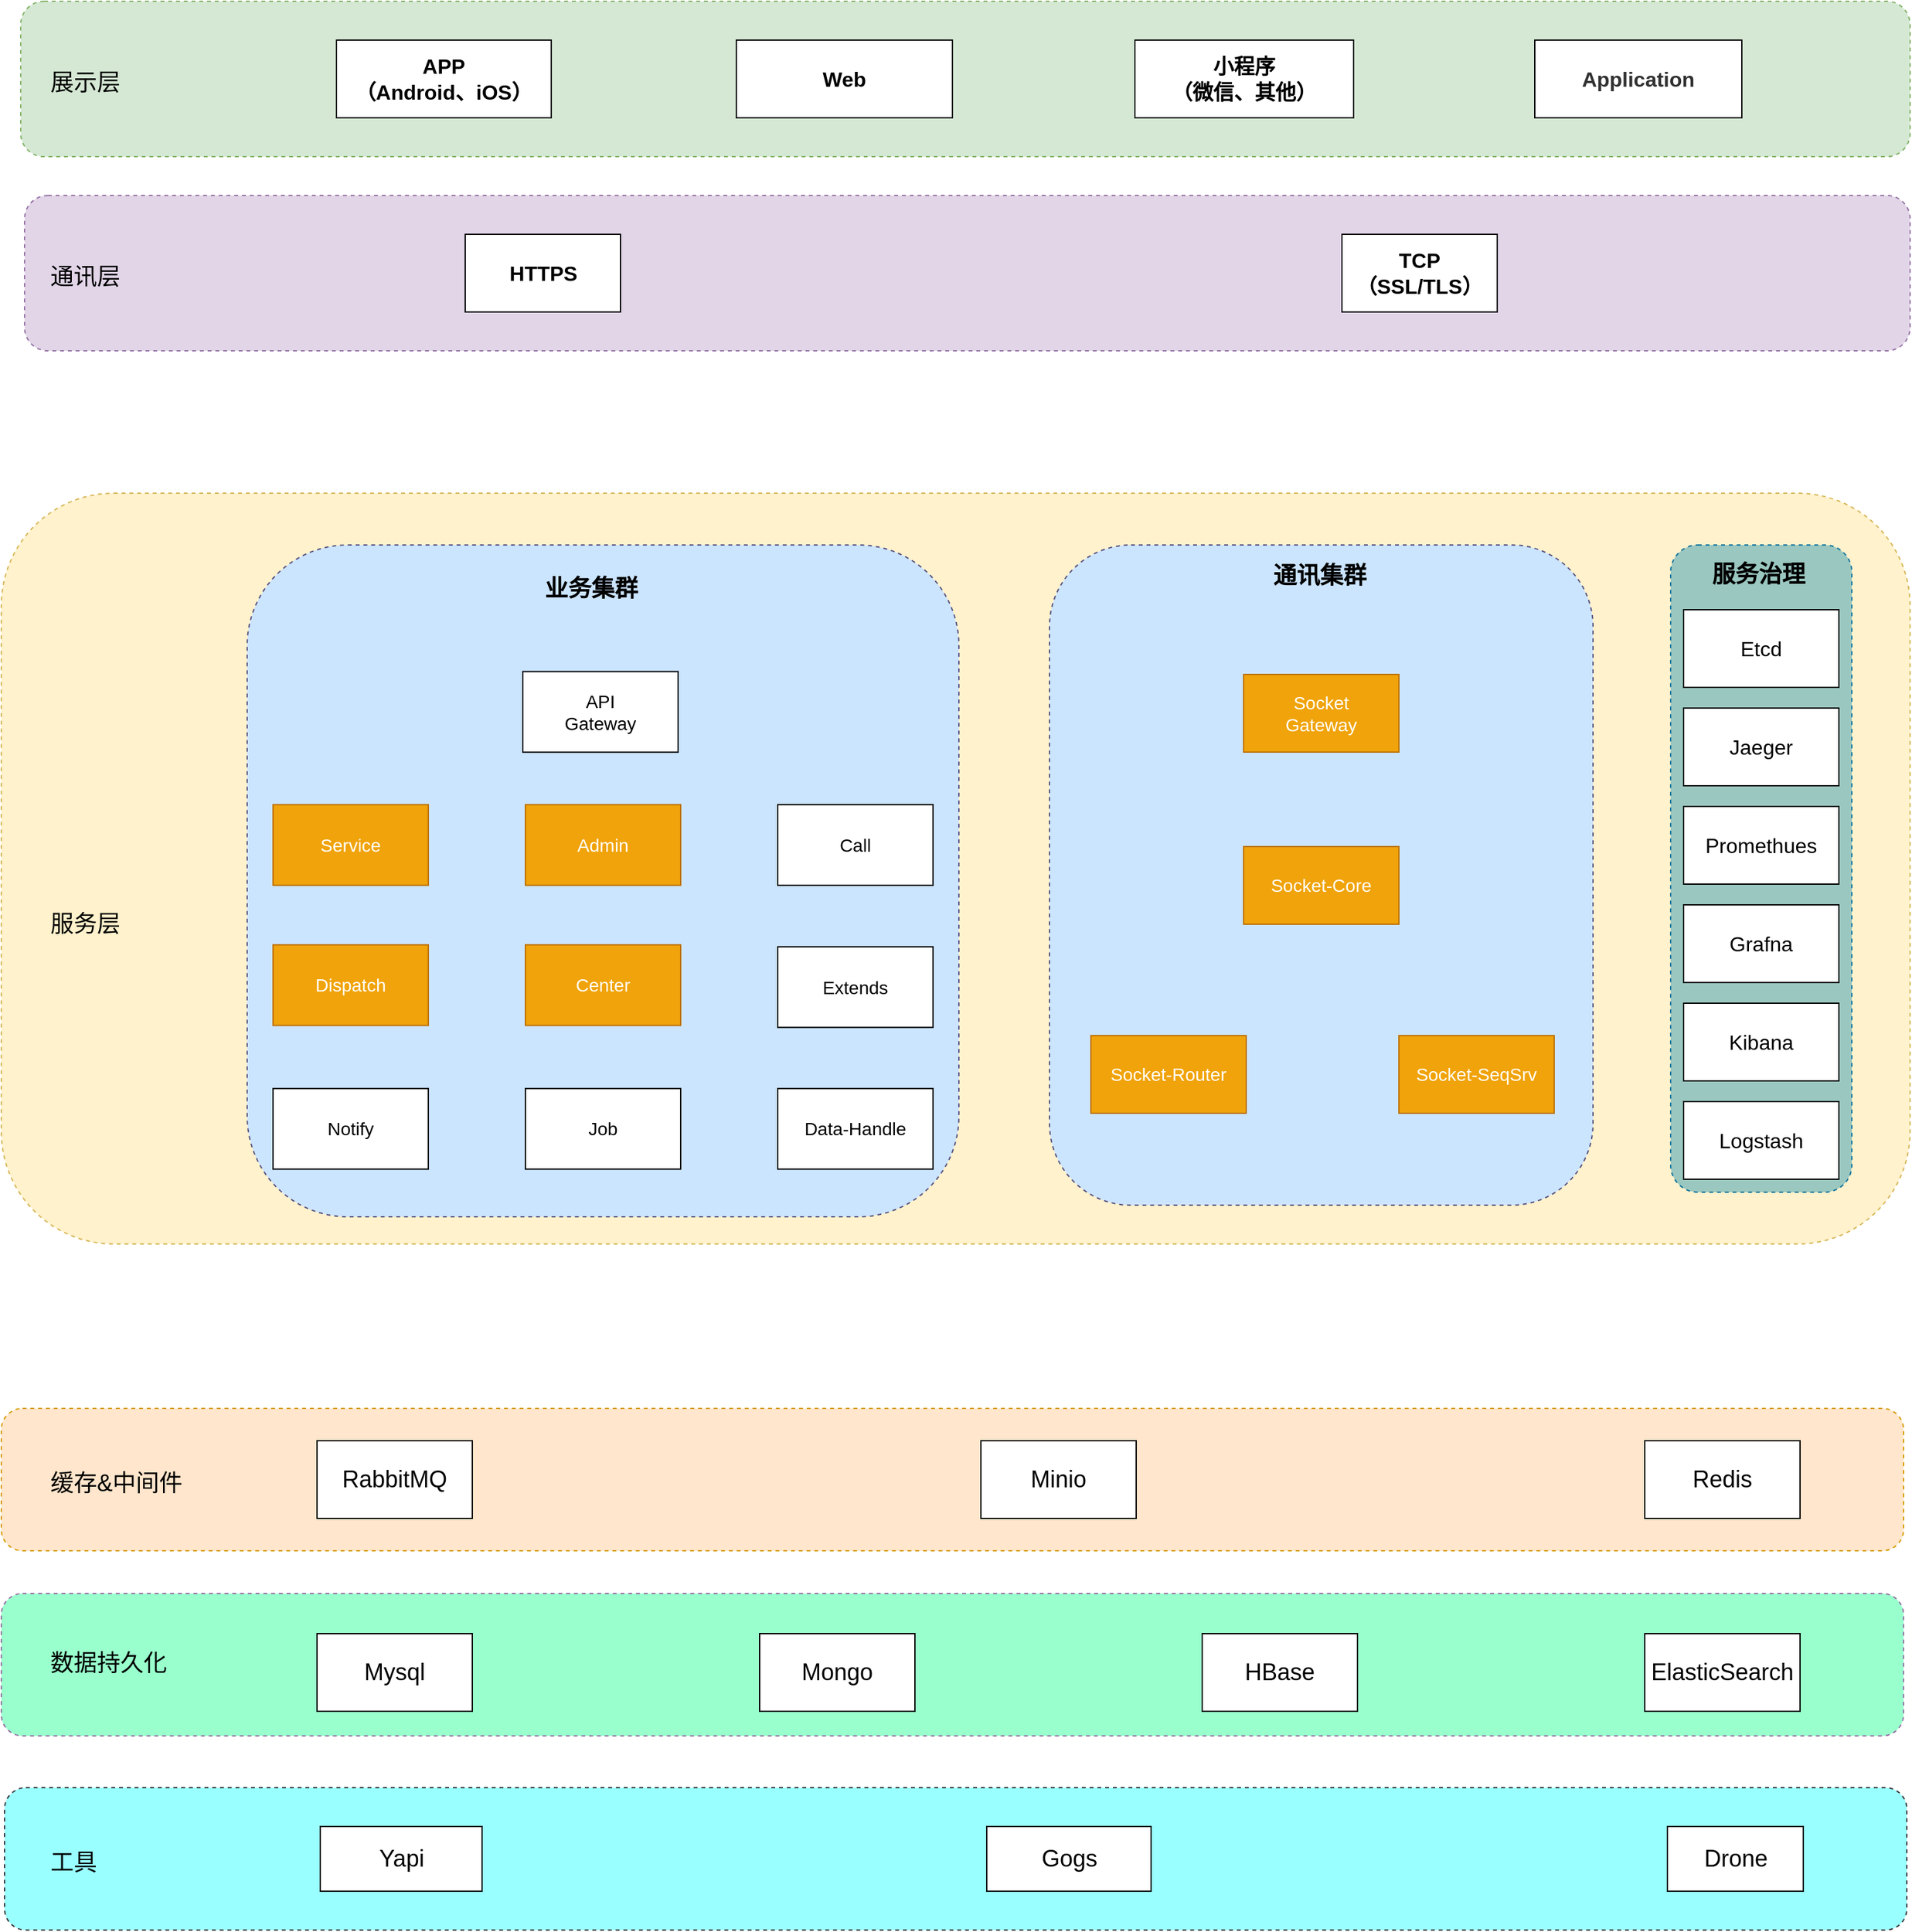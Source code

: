 <mxfile version="12.2.2" type="device" pages="1"><diagram id="FkE3ENfl1pdff5uY6-v9" name="第 1 页"><mxGraphModel dx="1106" dy="1645" grid="1" gridSize="10" guides="1" tooltips="1" connect="1" arrows="1" fold="1" page="1" pageScale="1" pageWidth="1169" pageHeight="827" background="none" math="0" shadow="0"><root><mxCell id="0"/><mxCell id="1" parent="0"/><mxCell id="j165w87RCWj_caxPEhcb-61" value="" style="rounded=1;whiteSpace=wrap;html=1;dashed=1;fontSize=18;fillColor=#fff2cc;strokeColor=#d6b656;" parent="1" vertex="1"><mxGeometry x="90" y="-350" width="1475" height="580" as="geometry"/></mxCell><mxCell id="j165w87RCWj_caxPEhcb-65" value="服务层" style="text;html=1;resizable=0;points=[];autosize=1;align=left;verticalAlign=top;spacingTop=-4;fontSize=18;" parent="1" vertex="1"><mxGeometry x="126" y="-30" width="70" height="20" as="geometry"/></mxCell><mxCell id="j165w87RCWj_caxPEhcb-56" value="" style="rounded=1;whiteSpace=wrap;html=1;dashed=1;fontSize=18;fillColor=#d5e8d4;strokeColor=#82b366;" parent="1" vertex="1"><mxGeometry x="105" y="-730" width="1460" height="120" as="geometry"/></mxCell><mxCell id="j165w87RCWj_caxPEhcb-3" value="APP&lt;br style=&quot;font-size: 16px;&quot;&gt;（Android、iOS）" style="rounded=0;whiteSpace=wrap;html=1;fontStyle=1;fontSize=16;" parent="1" vertex="1"><mxGeometry x="349" y="-700" width="166" height="60" as="geometry"/></mxCell><mxCell id="j165w87RCWj_caxPEhcb-15" value="Web" style="rounded=0;whiteSpace=wrap;html=1;fontStyle=1;fontSize=16;" parent="1" vertex="1"><mxGeometry x="658" y="-700" width="167" height="60" as="geometry"/></mxCell><mxCell id="j165w87RCWj_caxPEhcb-16" value="&lt;div style=&quot;text-align: left&quot;&gt;&lt;span style=&quot;color: rgb(49, 49, 49);&quot;&gt;Application&lt;/span&gt;&lt;br&gt;&lt;/div&gt;" style="rounded=0;whiteSpace=wrap;html=1;fontStyle=1;fontSize=16;fontFamily=Helvetica;" parent="1" vertex="1"><mxGeometry x="1275" y="-700" width="160" height="60" as="geometry"/></mxCell><mxCell id="j165w87RCWj_caxPEhcb-17" value="小程序&lt;br style=&quot;font-size: 16px;&quot;&gt;（微信、其他）" style="rounded=0;whiteSpace=wrap;html=1;fontStyle=1;fontSize=16;" parent="1" vertex="1"><mxGeometry x="966" y="-700" width="169" height="60" as="geometry"/></mxCell><mxCell id="j165w87RCWj_caxPEhcb-57" value="展示层" style="text;html=1;resizable=0;points=[];autosize=1;align=left;verticalAlign=top;spacingTop=-4;fontSize=18;" parent="1" vertex="1"><mxGeometry x="126" y="-680" width="70" height="20" as="geometry"/></mxCell><mxCell id="j165w87RCWj_caxPEhcb-58" value="" style="rounded=1;whiteSpace=wrap;html=1;dashed=1;fontSize=18;fillColor=#e1d5e7;strokeColor=#9673a6;" parent="1" vertex="1"><mxGeometry x="108" y="-580" width="1457" height="120" as="geometry"/></mxCell><mxCell id="j165w87RCWj_caxPEhcb-18" value="TCP&lt;br&gt;（SSL/TLS）" style="rounded=0;whiteSpace=wrap;html=1;fontSize=16;fontStyle=1" parent="1" vertex="1"><mxGeometry x="1126" y="-550" width="120" height="60" as="geometry"/></mxCell><mxCell id="j165w87RCWj_caxPEhcb-19" value="HTTPS" style="rounded=0;whiteSpace=wrap;html=1;fontSize=16;fontStyle=1" parent="1" vertex="1"><mxGeometry x="448.5" y="-550" width="120" height="60" as="geometry"/></mxCell><mxCell id="j165w87RCWj_caxPEhcb-59" value="通讯层" style="text;html=1;resizable=0;points=[];autosize=1;align=left;verticalAlign=top;spacingTop=-4;fontSize=18;" parent="1" vertex="1"><mxGeometry x="126" y="-530" width="70" height="20" as="geometry"/></mxCell><mxCell id="j165w87RCWj_caxPEhcb-43" value="" style="rounded=1;whiteSpace=wrap;html=1;fontSize=18;dashed=1;fillColor=#ffe6cc;strokeColor=#d79b00;" parent="1" vertex="1"><mxGeometry x="90" y="357" width="1470" height="110" as="geometry"/></mxCell><mxCell id="j165w87RCWj_caxPEhcb-35" value="RabbitMQ" style="rounded=0;whiteSpace=wrap;html=1;fontSize=18;" parent="1" vertex="1"><mxGeometry x="334" y="382" width="120" height="60" as="geometry"/></mxCell><mxCell id="j165w87RCWj_caxPEhcb-36" value="Minio" style="rounded=0;whiteSpace=wrap;html=1;fontSize=18;" parent="1" vertex="1"><mxGeometry x="847" y="382" width="120" height="60" as="geometry"/></mxCell><mxCell id="j165w87RCWj_caxPEhcb-37" value="Redis" style="rounded=0;whiteSpace=wrap;html=1;fontSize=18;" parent="1" vertex="1"><mxGeometry x="1360" y="382" width="120" height="60" as="geometry"/></mxCell><mxCell id="j165w87RCWj_caxPEhcb-44" value="缓存&amp;amp;中间件" style="text;html=1;resizable=0;points=[];autosize=1;align=left;verticalAlign=top;spacingTop=-4;fontSize=18;" parent="1" vertex="1"><mxGeometry x="126" y="402" width="120" height="20" as="geometry"/></mxCell><mxCell id="j165w87RCWj_caxPEhcb-45" value="" style="rounded=1;whiteSpace=wrap;html=1;fontSize=18;dashed=1;fillColor=#99FFCC;strokeColor=#9673a6;" parent="1" vertex="1"><mxGeometry x="90" y="500" width="1470" height="110" as="geometry"/></mxCell><mxCell id="j165w87RCWj_caxPEhcb-38" value="Mysql" style="rounded=0;whiteSpace=wrap;html=1;fontSize=18;" parent="1" vertex="1"><mxGeometry x="334" y="531" width="120" height="60" as="geometry"/></mxCell><mxCell id="j165w87RCWj_caxPEhcb-39" value="Mongo" style="rounded=0;whiteSpace=wrap;html=1;fontSize=18;" parent="1" vertex="1"><mxGeometry x="676" y="531" width="120" height="60" as="geometry"/></mxCell><mxCell id="j165w87RCWj_caxPEhcb-40" value="HBase" style="rounded=0;whiteSpace=wrap;html=1;fontSize=18;" parent="1" vertex="1"><mxGeometry x="1018" y="531" width="120" height="60" as="geometry"/></mxCell><mxCell id="j165w87RCWj_caxPEhcb-41" value="ElasticSearch" style="rounded=0;whiteSpace=wrap;html=1;fontSize=18;" parent="1" vertex="1"><mxGeometry x="1360" y="531" width="120" height="60" as="geometry"/></mxCell><mxCell id="j165w87RCWj_caxPEhcb-46" value="数据持久化" style="text;html=1;resizable=0;points=[];autosize=1;align=left;verticalAlign=top;spacingTop=-4;fontSize=18;" parent="1" vertex="1"><mxGeometry x="126" y="541" width="110" height="20" as="geometry"/></mxCell><mxCell id="j165w87RCWj_caxPEhcb-49" value="" style="rounded=1;whiteSpace=wrap;html=1;fontSize=18;dashed=1;fillColor=#99FFFF;strokeColor=#36393d;" parent="1" vertex="1"><mxGeometry x="92.5" y="650" width="1470" height="110" as="geometry"/></mxCell><mxCell id="j165w87RCWj_caxPEhcb-30" value="&lt;font style=&quot;font-size: 18px&quot;&gt;Gogs&lt;/font&gt;" style="rounded=0;whiteSpace=wrap;html=1;" parent="1" vertex="1"><mxGeometry x="851.5" y="680" width="127" height="50" as="geometry"/></mxCell><mxCell id="j165w87RCWj_caxPEhcb-31" value="&lt;font style=&quot;font-size: 18px&quot;&gt;Drone&lt;/font&gt;" style="rounded=0;whiteSpace=wrap;html=1;" parent="1" vertex="1"><mxGeometry x="1377.5" y="680" width="105" height="50" as="geometry"/></mxCell><mxCell id="j165w87RCWj_caxPEhcb-32" value="&lt;font style=&quot;font-size: 18px&quot;&gt;Yapi&lt;/font&gt;" style="rounded=0;whiteSpace=wrap;html=1;" parent="1" vertex="1"><mxGeometry x="336.5" y="680" width="125" height="50" as="geometry"/></mxCell><mxCell id="j165w87RCWj_caxPEhcb-50" value="工具" style="text;html=1;resizable=0;points=[];autosize=1;align=left;verticalAlign=top;spacingTop=-4;fontSize=18;" parent="1" vertex="1"><mxGeometry x="126" y="695" width="50" height="20" as="geometry"/></mxCell><mxCell id="j165w87RCWj_caxPEhcb-54" value="" style="rounded=1;whiteSpace=wrap;html=1;dashed=1;fontSize=18;fillColor=#CCE5FF;strokeColor=#56517e;" parent="1" vertex="1"><mxGeometry x="280" y="-310" width="550" height="519" as="geometry"/></mxCell><mxCell id="j165w87RCWj_caxPEhcb-1" value="API&lt;br style=&quot;font-size: 14px;&quot;&gt;Gateway" style="rounded=0;whiteSpace=wrap;html=1;fontSize=14;" parent="1" vertex="1"><mxGeometry x="493" y="-212.2" width="120" height="62.28" as="geometry"/></mxCell><mxCell id="j165w87RCWj_caxPEhcb-4" value="Dispatch" style="rounded=0;whiteSpace=wrap;html=1;fontSize=14;fillColor=#f0a30a;strokeColor=#BD7000;fontColor=#ffffff;" parent="1" vertex="1"><mxGeometry x="300" y="-1.098" width="120" height="62.28" as="geometry"/></mxCell><mxCell id="j165w87RCWj_caxPEhcb-5" value="Center" style="rounded=0;whiteSpace=wrap;html=1;fontSize=14;fillColor=#f0a30a;strokeColor=#BD7000;fontColor=#ffffff;" parent="1" vertex="1"><mxGeometry x="495" y="-1.098" width="120" height="62.28" as="geometry"/></mxCell><mxCell id="j165w87RCWj_caxPEhcb-10" value="Admin" style="rounded=0;whiteSpace=wrap;html=1;fontSize=14;fillColor=#f0a30a;strokeColor=#BD7000;fontColor=#ffffff;" parent="1" vertex="1"><mxGeometry x="495" y="-109.38" width="120" height="62.28" as="geometry"/></mxCell><mxCell id="j165w87RCWj_caxPEhcb-11" value="Call" style="rounded=0;whiteSpace=wrap;html=1;fontSize=14;" parent="1" vertex="1"><mxGeometry x="690" y="-109.38" width="120" height="62.28" as="geometry"/></mxCell><mxCell id="j165w87RCWj_caxPEhcb-12" value="Service" style="rounded=0;whiteSpace=wrap;html=1;fontSize=14;fillColor=#f0a30a;strokeColor=#BD7000;fontColor=#ffffff;" parent="1" vertex="1"><mxGeometry x="300" y="-109.38" width="120" height="62.28" as="geometry"/></mxCell><mxCell id="j165w87RCWj_caxPEhcb-55" value="业务集群" style="text;html=1;resizable=0;points=[];autosize=1;align=left;verticalAlign=top;spacingTop=-4;fontSize=18;fontStyle=1" parent="1" vertex="1"><mxGeometry x="508" y="-289.24" width="90" height="20" as="geometry"/></mxCell><mxCell id="j165w87RCWj_caxPEhcb-52" value="" style="rounded=1;whiteSpace=wrap;html=1;dashed=1;fontSize=18;fillColor=#CCE5FF;strokeColor=#56517e;" parent="1" vertex="1"><mxGeometry x="900" y="-310" width="420" height="510" as="geometry"/></mxCell><mxCell id="j165w87RCWj_caxPEhcb-2" value="Socket&lt;br style=&quot;font-size: 14px;&quot;&gt;Gateway" style="rounded=0;whiteSpace=wrap;html=1;fontSize=14;fillColor=#f0a30a;strokeColor=#BD7000;fontColor=#ffffff;" parent="1" vertex="1"><mxGeometry x="1050" y="-210" width="120" height="60" as="geometry"/></mxCell><mxCell id="j165w87RCWj_caxPEhcb-6" value="Socket-Core" style="rounded=0;whiteSpace=wrap;html=1;fontSize=14;fillColor=#f0a30a;strokeColor=#BD7000;fontColor=#ffffff;" parent="1" vertex="1"><mxGeometry x="1050" y="-77" width="120" height="60" as="geometry"/></mxCell><mxCell id="j165w87RCWj_caxPEhcb-7" value="Socket-Router" style="rounded=0;whiteSpace=wrap;html=1;fontSize=14;fillColor=#f0a30a;strokeColor=#BD7000;fontColor=#ffffff;" parent="1" vertex="1"><mxGeometry x="932" y="69" width="120" height="60" as="geometry"/></mxCell><mxCell id="j165w87RCWj_caxPEhcb-8" value="Socket-SeqSrv" style="rounded=0;whiteSpace=wrap;html=1;fontSize=14;fillColor=#f0a30a;strokeColor=#BD7000;fontColor=#ffffff;" parent="1" vertex="1"><mxGeometry x="1170" y="69" width="120" height="60" as="geometry"/></mxCell><mxCell id="j165w87RCWj_caxPEhcb-53" value="通讯集群" style="text;html=1;resizable=0;points=[];autosize=1;align=left;verticalAlign=top;spacingTop=-4;fontSize=18;fontStyle=1" parent="1" vertex="1"><mxGeometry x="1071" y="-299" width="90" height="20" as="geometry"/></mxCell><mxCell id="j165w87RCWj_caxPEhcb-33" value="" style="rounded=1;whiteSpace=wrap;html=1;dashed=1;fillColor=#9AC7BF;strokeColor=#10739e;" parent="1" vertex="1"><mxGeometry x="1380" y="-310" width="140" height="500" as="geometry"/></mxCell><mxCell id="j165w87RCWj_caxPEhcb-20" value="Etcd" style="rounded=0;whiteSpace=wrap;html=1;fontSize=16;" parent="1" vertex="1"><mxGeometry x="1390" y="-260" width="120" height="60" as="geometry"/></mxCell><mxCell id="j165w87RCWj_caxPEhcb-21" value="Jaeger" style="rounded=0;whiteSpace=wrap;html=1;fontSize=16;" parent="1" vertex="1"><mxGeometry x="1390" y="-184" width="120" height="60" as="geometry"/></mxCell><mxCell id="j165w87RCWj_caxPEhcb-22" value="Promethues" style="rounded=0;whiteSpace=wrap;html=1;fontSize=16;" parent="1" vertex="1"><mxGeometry x="1390" y="-108" width="120" height="60" as="geometry"/></mxCell><mxCell id="j165w87RCWj_caxPEhcb-23" value="Grafna" style="rounded=0;whiteSpace=wrap;html=1;fontSize=16;" parent="1" vertex="1"><mxGeometry x="1390" y="-32" width="120" height="60" as="geometry"/></mxCell><mxCell id="j165w87RCWj_caxPEhcb-24" value="Kibana" style="rounded=0;whiteSpace=wrap;html=1;fontSize=16;" parent="1" vertex="1"><mxGeometry x="1390" y="44" width="120" height="60" as="geometry"/></mxCell><mxCell id="j165w87RCWj_caxPEhcb-34" value="服务治理" style="text;html=1;resizable=0;points=[];autosize=1;align=left;verticalAlign=top;spacingTop=-4;fontSize=18;fontStyle=1;" parent="1" vertex="1"><mxGeometry x="1410" y="-300" width="60" height="20" as="geometry"/></mxCell><mxCell id="OizbqhyBu0pyEL9M7EXR-1" value="Notify" style="rounded=0;whiteSpace=wrap;html=1;fontSize=14;" parent="1" vertex="1"><mxGeometry x="300" y="109.902" width="120" height="62.28" as="geometry"/></mxCell><mxCell id="OizbqhyBu0pyEL9M7EXR-2" value="Data-Handle" style="rounded=0;whiteSpace=wrap;html=1;fontSize=14;" parent="1" vertex="1"><mxGeometry x="690" y="109.902" width="120" height="62.28" as="geometry"/></mxCell><mxCell id="c8zeK65d7h7eTIl0LW0G-1" value="Job" style="rounded=0;whiteSpace=wrap;html=1;fontSize=14;" parent="1" vertex="1"><mxGeometry x="495" y="109.902" width="120" height="62.28" as="geometry"/></mxCell><mxCell id="c8zeK65d7h7eTIl0LW0G-2" value="Extends" style="rounded=0;whiteSpace=wrap;html=1;fontSize=14;" parent="1" vertex="1"><mxGeometry x="690" y="0.402" width="120" height="62.28" as="geometry"/></mxCell><mxCell id="mphp1TByxSiOdOcUlcgh-1" value="Logstash" style="rounded=0;whiteSpace=wrap;html=1;fontSize=16;" parent="1" vertex="1"><mxGeometry x="1390" y="120" width="120" height="60" as="geometry"/></mxCell></root></mxGraphModel></diagram></mxfile>